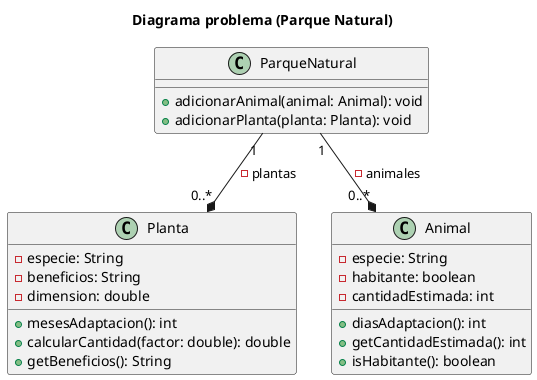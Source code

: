 @startuml Punto 02
title Diagrama problema (Parque Natural)

class Planta {
    -especie: String
    -beneficios: String
    -dimension: double
    +mesesAdaptacion(): int
    +calcularCantidad(factor: double): double
    +getBeneficios(): String
}

class Animal {
    -especie: String
    -habitante: boolean
    -cantidadEstimada: int
    +diasAdaptacion(): int
    +getCantidadEstimada(): int
    +isHabitante(): boolean
}

class ParqueNatural {
    +adicionarAnimal(animal: Animal): void
    +adicionarPlanta(planta: Planta): void
}

ParqueNatural "1" --* "0..*" Planta : -plantas
ParqueNatural "1" --* "0..*" Animal : -animales

@enduml
